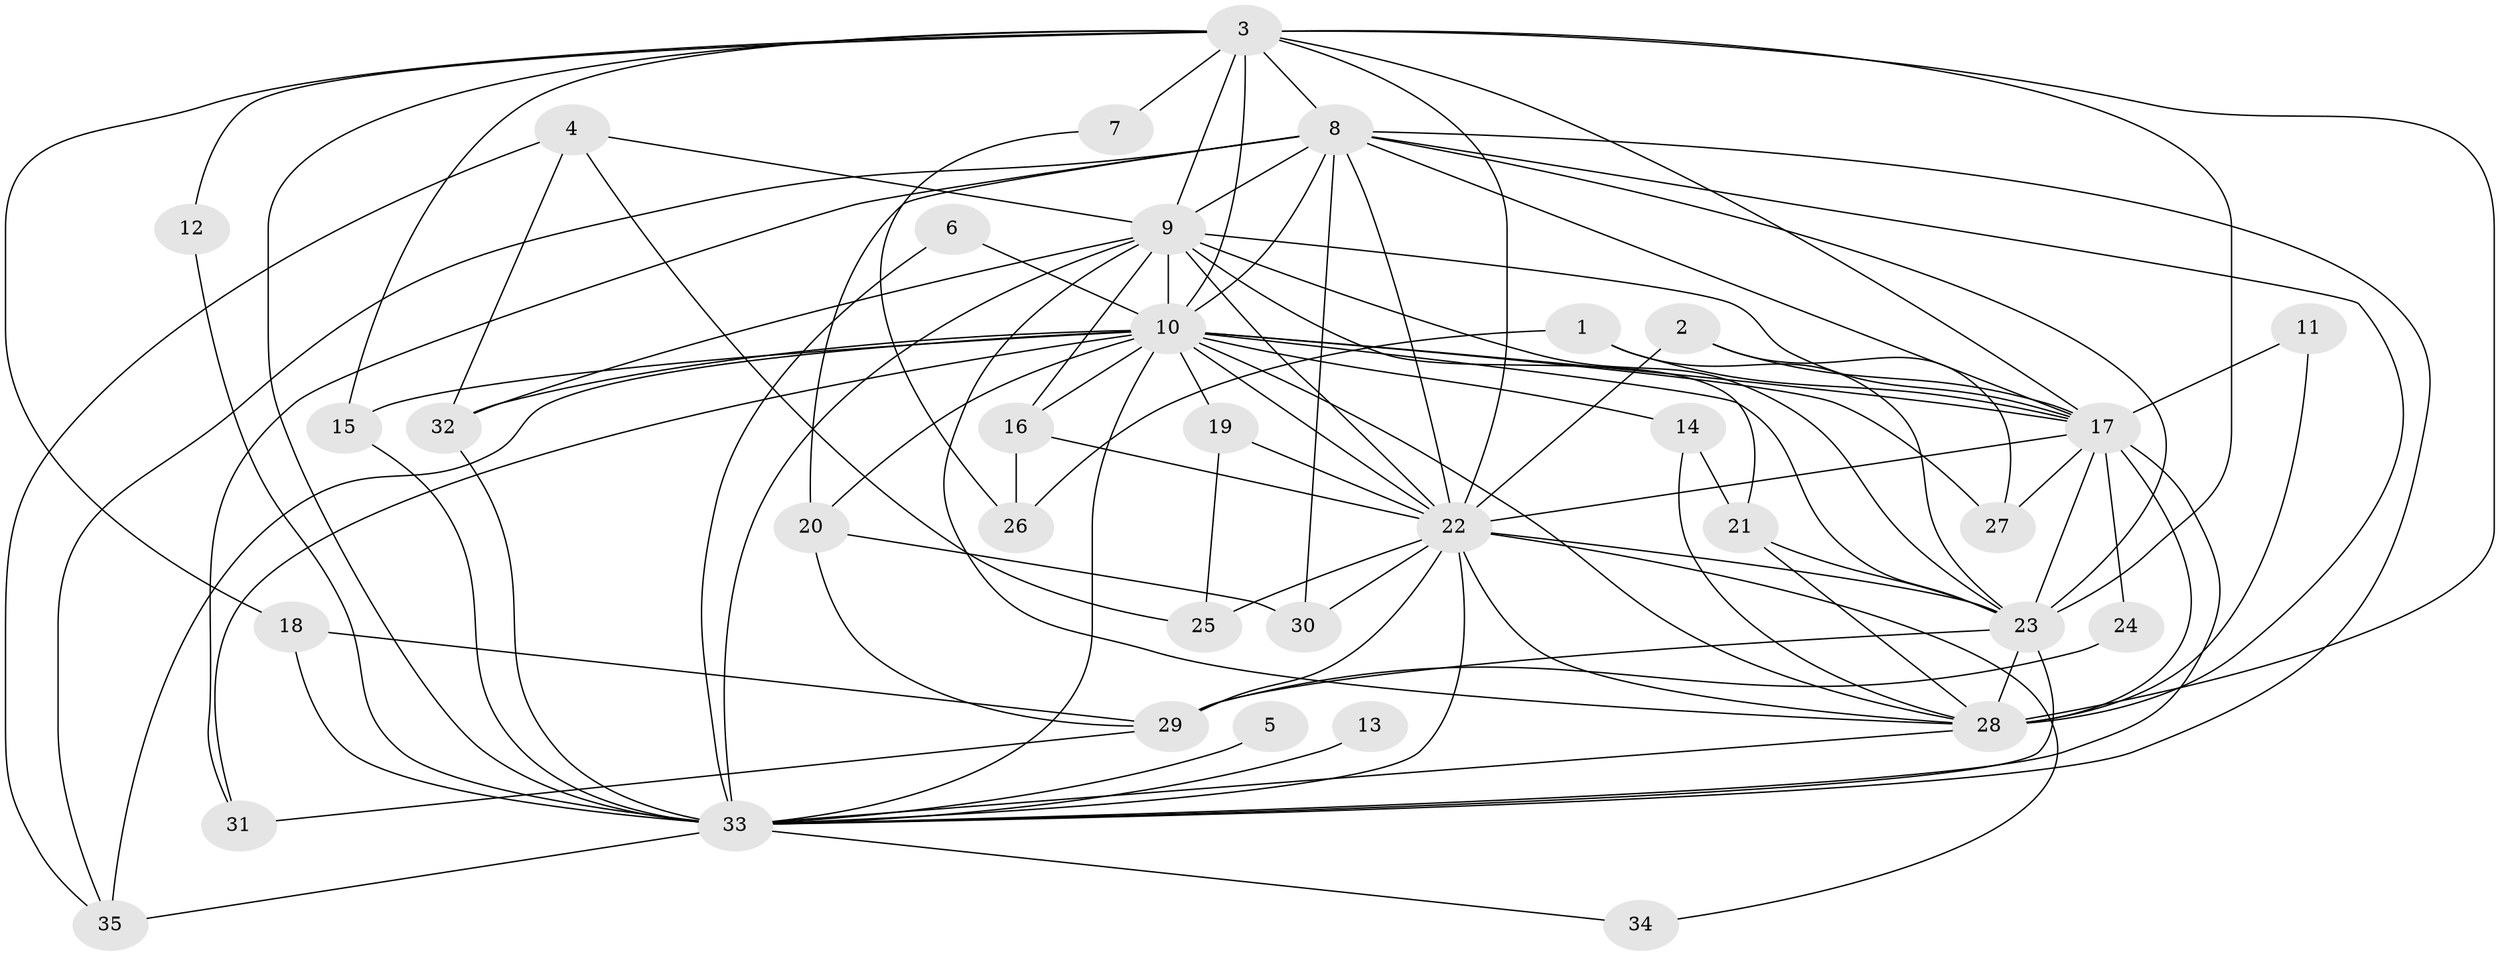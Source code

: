 // original degree distribution, {13: 0.014492753623188406, 18: 0.014492753623188406, 23: 0.043478260869565216, 14: 0.028985507246376812, 15: 0.028985507246376812, 17: 0.014492753623188406, 4: 0.07246376811594203, 2: 0.5362318840579711, 3: 0.2318840579710145, 9: 0.014492753623188406}
// Generated by graph-tools (version 1.1) at 2025/01/03/09/25 03:01:17]
// undirected, 35 vertices, 99 edges
graph export_dot {
graph [start="1"]
  node [color=gray90,style=filled];
  1;
  2;
  3;
  4;
  5;
  6;
  7;
  8;
  9;
  10;
  11;
  12;
  13;
  14;
  15;
  16;
  17;
  18;
  19;
  20;
  21;
  22;
  23;
  24;
  25;
  26;
  27;
  28;
  29;
  30;
  31;
  32;
  33;
  34;
  35;
  1 -- 17 [weight=1.0];
  1 -- 23 [weight=1.0];
  1 -- 26 [weight=1.0];
  2 -- 17 [weight=1.0];
  2 -- 22 [weight=1.0];
  2 -- 27 [weight=1.0];
  3 -- 7 [weight=2.0];
  3 -- 8 [weight=2.0];
  3 -- 9 [weight=2.0];
  3 -- 10 [weight=4.0];
  3 -- 12 [weight=1.0];
  3 -- 15 [weight=1.0];
  3 -- 17 [weight=2.0];
  3 -- 18 [weight=1.0];
  3 -- 22 [weight=3.0];
  3 -- 23 [weight=3.0];
  3 -- 28 [weight=3.0];
  3 -- 33 [weight=4.0];
  4 -- 9 [weight=1.0];
  4 -- 25 [weight=1.0];
  4 -- 32 [weight=1.0];
  4 -- 35 [weight=1.0];
  5 -- 33 [weight=1.0];
  6 -- 10 [weight=1.0];
  6 -- 33 [weight=1.0];
  7 -- 26 [weight=1.0];
  8 -- 9 [weight=1.0];
  8 -- 10 [weight=1.0];
  8 -- 17 [weight=1.0];
  8 -- 20 [weight=1.0];
  8 -- 22 [weight=2.0];
  8 -- 23 [weight=1.0];
  8 -- 28 [weight=1.0];
  8 -- 30 [weight=1.0];
  8 -- 31 [weight=1.0];
  8 -- 33 [weight=1.0];
  8 -- 35 [weight=1.0];
  9 -- 10 [weight=2.0];
  9 -- 16 [weight=1.0];
  9 -- 17 [weight=1.0];
  9 -- 21 [weight=1.0];
  9 -- 22 [weight=2.0];
  9 -- 23 [weight=1.0];
  9 -- 28 [weight=1.0];
  9 -- 32 [weight=1.0];
  9 -- 33 [weight=1.0];
  10 -- 14 [weight=1.0];
  10 -- 15 [weight=1.0];
  10 -- 16 [weight=1.0];
  10 -- 17 [weight=2.0];
  10 -- 19 [weight=1.0];
  10 -- 20 [weight=1.0];
  10 -- 22 [weight=1.0];
  10 -- 23 [weight=1.0];
  10 -- 27 [weight=1.0];
  10 -- 28 [weight=1.0];
  10 -- 31 [weight=1.0];
  10 -- 32 [weight=1.0];
  10 -- 33 [weight=1.0];
  10 -- 35 [weight=1.0];
  11 -- 17 [weight=1.0];
  11 -- 28 [weight=1.0];
  12 -- 33 [weight=1.0];
  13 -- 33 [weight=1.0];
  14 -- 21 [weight=1.0];
  14 -- 28 [weight=1.0];
  15 -- 33 [weight=1.0];
  16 -- 22 [weight=1.0];
  16 -- 26 [weight=1.0];
  17 -- 22 [weight=2.0];
  17 -- 23 [weight=2.0];
  17 -- 24 [weight=1.0];
  17 -- 27 [weight=1.0];
  17 -- 28 [weight=2.0];
  17 -- 33 [weight=1.0];
  18 -- 29 [weight=1.0];
  18 -- 33 [weight=1.0];
  19 -- 22 [weight=1.0];
  19 -- 25 [weight=1.0];
  20 -- 29 [weight=1.0];
  20 -- 30 [weight=1.0];
  21 -- 23 [weight=1.0];
  21 -- 28 [weight=1.0];
  22 -- 23 [weight=2.0];
  22 -- 25 [weight=1.0];
  22 -- 28 [weight=1.0];
  22 -- 29 [weight=2.0];
  22 -- 30 [weight=1.0];
  22 -- 33 [weight=2.0];
  22 -- 34 [weight=1.0];
  23 -- 28 [weight=1.0];
  23 -- 29 [weight=2.0];
  23 -- 33 [weight=1.0];
  24 -- 29 [weight=1.0];
  28 -- 33 [weight=1.0];
  29 -- 31 [weight=1.0];
  32 -- 33 [weight=1.0];
  33 -- 34 [weight=1.0];
  33 -- 35 [weight=1.0];
}
